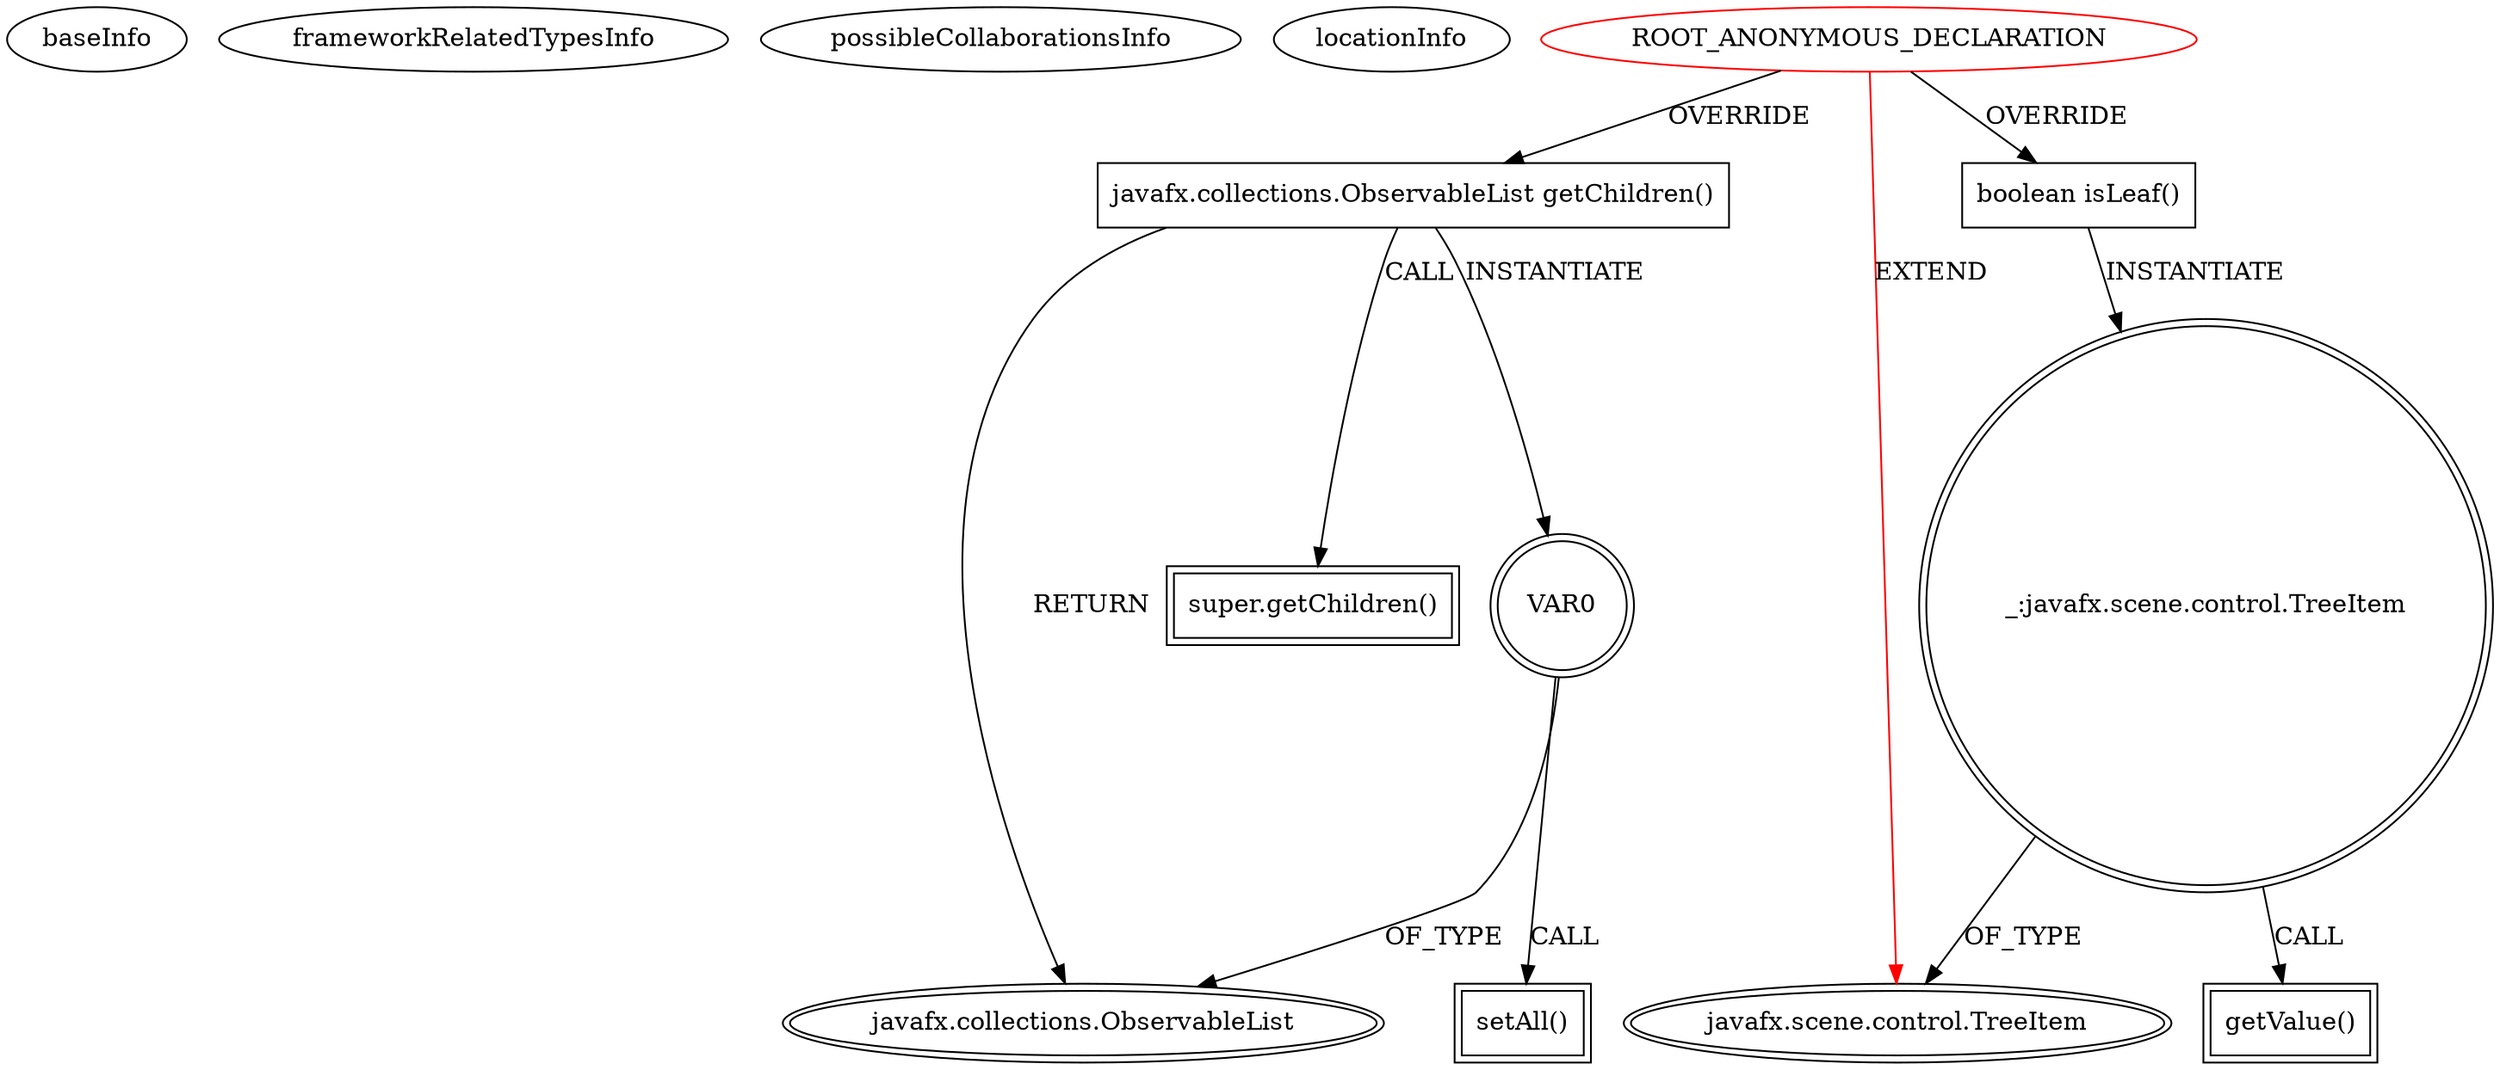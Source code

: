 digraph {
baseInfo[graphId=2314,category="extension_graph",isAnonymous=true,possibleRelation=false]
frameworkRelatedTypesInfo[0="javafx.scene.control.TreeItem"]
possibleCollaborationsInfo[]
locationInfo[projectName="cosysoft-financialfx",filePath="/cosysoft-financialfx/financialfx-master/incubatorfx/src/com/cosysoft/labs/financialfx/util/TemplateUtil.java",contextSignature="javafx.scene.control.TreeItem buildTreeItem(com.cosysoft.labs.financialfx.template.BaseTree)",graphId="2314"]
0[label="ROOT_ANONYMOUS_DECLARATION",vertexType="ROOT_ANONYMOUS_DECLARATION",isFrameworkType=false,color=red]
1[label="javafx.scene.control.TreeItem",vertexType="FRAMEWORK_CLASS_TYPE",isFrameworkType=true,peripheries=2]
2[label="javafx.collections.ObservableList getChildren()",vertexType="OVERRIDING_METHOD_DECLARATION",isFrameworkType=false,shape=box]
3[label="javafx.collections.ObservableList",vertexType="FRAMEWORK_INTERFACE_TYPE",isFrameworkType=true,peripheries=2]
4[label="VAR0",vertexType="VARIABLE_EXPRESION",isFrameworkType=true,peripheries=2,shape=circle]
5[label="setAll()",vertexType="INSIDE_CALL",isFrameworkType=true,peripheries=2,shape=box]
7[label="super.getChildren()",vertexType="SUPER_CALL",isFrameworkType=true,peripheries=2,shape=box]
9[label="boolean isLeaf()",vertexType="OVERRIDING_METHOD_DECLARATION",isFrameworkType=false,shape=box]
10[label="_:javafx.scene.control.TreeItem",vertexType="VARIABLE_EXPRESION",isFrameworkType=true,peripheries=2,shape=circle]
11[label="getValue()",vertexType="INSIDE_CALL",isFrameworkType=true,peripheries=2,shape=box]
0->1[label="EXTEND",color=red]
0->2[label="OVERRIDE"]
2->3[label="RETURN"]
2->4[label="INSTANTIATE"]
4->3[label="OF_TYPE"]
4->5[label="CALL"]
2->7[label="CALL"]
0->9[label="OVERRIDE"]
9->10[label="INSTANTIATE"]
10->1[label="OF_TYPE"]
10->11[label="CALL"]
}
